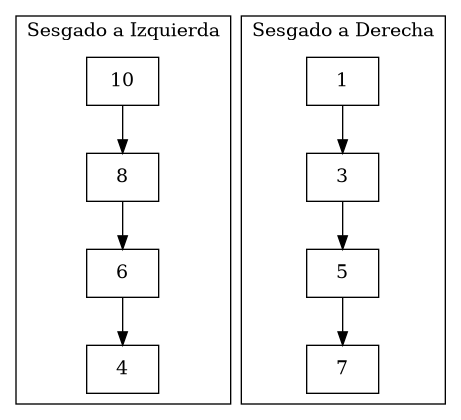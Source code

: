 @startuml
digraph skewed_binary_trees {
    node [shape = box]
    
    subgraph cluster_left {
        label = "Sesgado a Izquierda"
        A1[label="10"]
        B1[label="8"]
        C1[label="6"]
        D1[label="4"]
        
        A1 -> B1
        B1 -> C1
        C1 -> D1
    }
    
    subgraph cluster_right {
        label = "Sesgado a Derecha"
        A2[label="1"]
        B2[label="3"]
        C2[label="5"]
        D2[label="7"]
        
        A2 -> B2
        B2 -> C2
        C2 -> D2
    }
}
@enduml